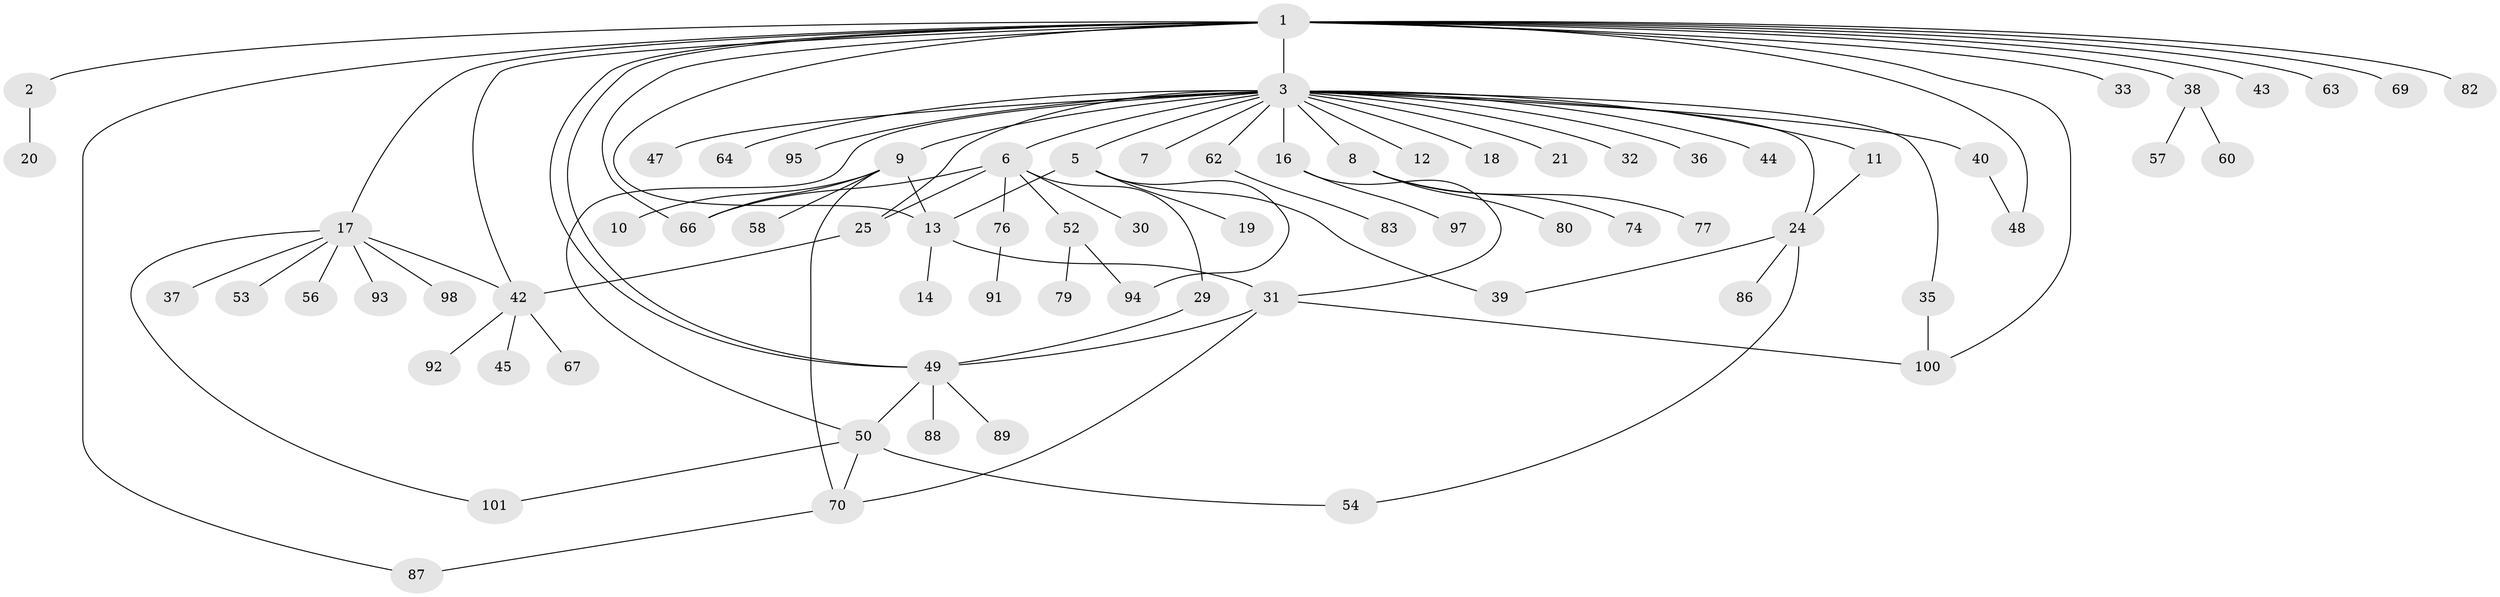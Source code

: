 // original degree distribution, {14: 0.00980392156862745, 4: 0.0784313725490196, 12: 0.00980392156862745, 17: 0.00980392156862745, 6: 0.049019607843137254, 2: 0.20588235294117646, 5: 0.049019607843137254, 1: 0.49019607843137253, 3: 0.0784313725490196, 7: 0.0196078431372549}
// Generated by graph-tools (version 1.1) at 2025/41/03/06/25 10:41:46]
// undirected, 74 vertices, 96 edges
graph export_dot {
graph [start="1"]
  node [color=gray90,style=filled];
  1 [super="+34"];
  2 [super="+102"];
  3 [super="+4"];
  5 [super="+23"];
  6 [super="+15"];
  7 [super="+84"];
  8 [super="+26"];
  9 [super="+61"];
  10;
  11;
  12;
  13 [super="+27"];
  14;
  16 [super="+28"];
  17 [super="+22"];
  18;
  19;
  20 [super="+72"];
  21;
  24 [super="+73"];
  25 [super="+85"];
  29;
  30;
  31 [super="+41"];
  32 [super="+96"];
  33;
  35;
  36;
  37;
  38 [super="+78"];
  39 [super="+46"];
  40;
  42 [super="+55"];
  43;
  44;
  45;
  47 [super="+68"];
  48 [super="+59"];
  49 [super="+65"];
  50 [super="+51"];
  52 [super="+90"];
  53;
  54 [super="+75"];
  56;
  57;
  58;
  60;
  62 [super="+99"];
  63;
  64;
  66;
  67;
  69;
  70 [super="+71"];
  74;
  76 [super="+81"];
  77;
  79;
  80;
  82;
  83;
  86;
  87;
  88;
  89;
  91;
  92;
  93;
  94;
  95;
  97;
  98;
  100;
  101;
  1 -- 2 [weight=2];
  1 -- 3;
  1 -- 17;
  1 -- 33;
  1 -- 38;
  1 -- 42;
  1 -- 48 [weight=2];
  1 -- 49;
  1 -- 49;
  1 -- 82;
  1 -- 87;
  1 -- 100;
  1 -- 66;
  1 -- 69;
  1 -- 43;
  1 -- 13;
  1 -- 63;
  2 -- 20;
  3 -- 5;
  3 -- 6 [weight=2];
  3 -- 9;
  3 -- 11;
  3 -- 16 [weight=2];
  3 -- 35;
  3 -- 40;
  3 -- 62 [weight=2];
  3 -- 95;
  3 -- 64;
  3 -- 7;
  3 -- 8;
  3 -- 12;
  3 -- 18;
  3 -- 21;
  3 -- 24;
  3 -- 25;
  3 -- 32;
  3 -- 36;
  3 -- 44;
  3 -- 47;
  3 -- 50;
  5 -- 13;
  5 -- 19;
  5 -- 39;
  5 -- 94;
  6 -- 30;
  6 -- 52;
  6 -- 66;
  6 -- 76;
  6 -- 29;
  6 -- 25;
  8 -- 74;
  8 -- 77;
  8 -- 80;
  9 -- 10;
  9 -- 58;
  9 -- 66;
  9 -- 70;
  9 -- 13;
  11 -- 24;
  13 -- 14;
  13 -- 31;
  16 -- 31;
  16 -- 97;
  17 -- 37;
  17 -- 98;
  17 -- 101;
  17 -- 53;
  17 -- 56;
  17 -- 93;
  17 -- 42;
  24 -- 39;
  24 -- 54;
  24 -- 86;
  25 -- 42;
  29 -- 49;
  31 -- 49;
  31 -- 70;
  31 -- 100;
  35 -- 100;
  38 -- 57;
  38 -- 60;
  40 -- 48;
  42 -- 45;
  42 -- 92;
  42 -- 67;
  49 -- 50;
  49 -- 89;
  49 -- 88;
  50 -- 54;
  50 -- 70;
  50 -- 101;
  52 -- 79;
  52 -- 94;
  62 -- 83;
  70 -- 87;
  76 -- 91;
}
